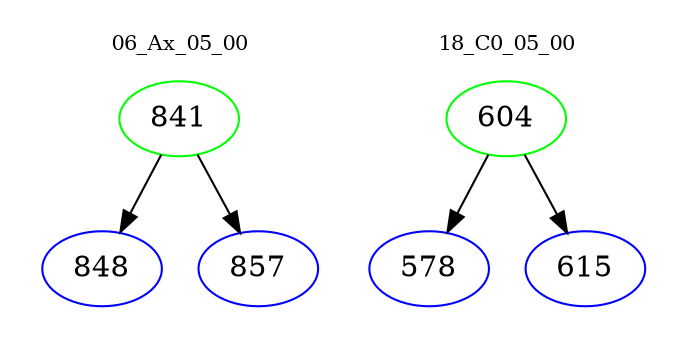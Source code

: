 digraph{
subgraph cluster_0 {
color = white
label = "06_Ax_05_00";
fontsize=10;
T0_841 [label="841", color="green"]
T0_841 -> T0_848 [color="black"]
T0_848 [label="848", color="blue"]
T0_841 -> T0_857 [color="black"]
T0_857 [label="857", color="blue"]
}
subgraph cluster_1 {
color = white
label = "18_C0_05_00";
fontsize=10;
T1_604 [label="604", color="green"]
T1_604 -> T1_578 [color="black"]
T1_578 [label="578", color="blue"]
T1_604 -> T1_615 [color="black"]
T1_615 [label="615", color="blue"]
}
}
